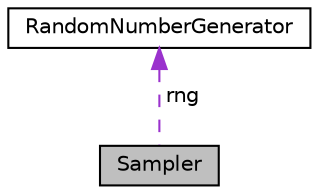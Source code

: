 digraph "Sampler"
{
 // LATEX_PDF_SIZE
  edge [fontname="Helvetica",fontsize="10",labelfontname="Helvetica",labelfontsize="10"];
  node [fontname="Helvetica",fontsize="10",shape="box"];
  Node1 [label="Sampler",height=0.2,width=0.4,color="black", fillcolor="grey75", style="filled", fontcolor="black",tooltip="Base class for all samplers."];
  Node2 -> Node1 [dir="back",color="darkorchid3",fontsize="10",style="dashed",label=" rng" ];
  Node2 [label="RandomNumberGenerator",height=0.2,width=0.4,color="black", fillcolor="white", style="filled",URL="$class_random_number_generator.html",tooltip="RandomNumberGenerator, using pcg  to generate random number."];
}
